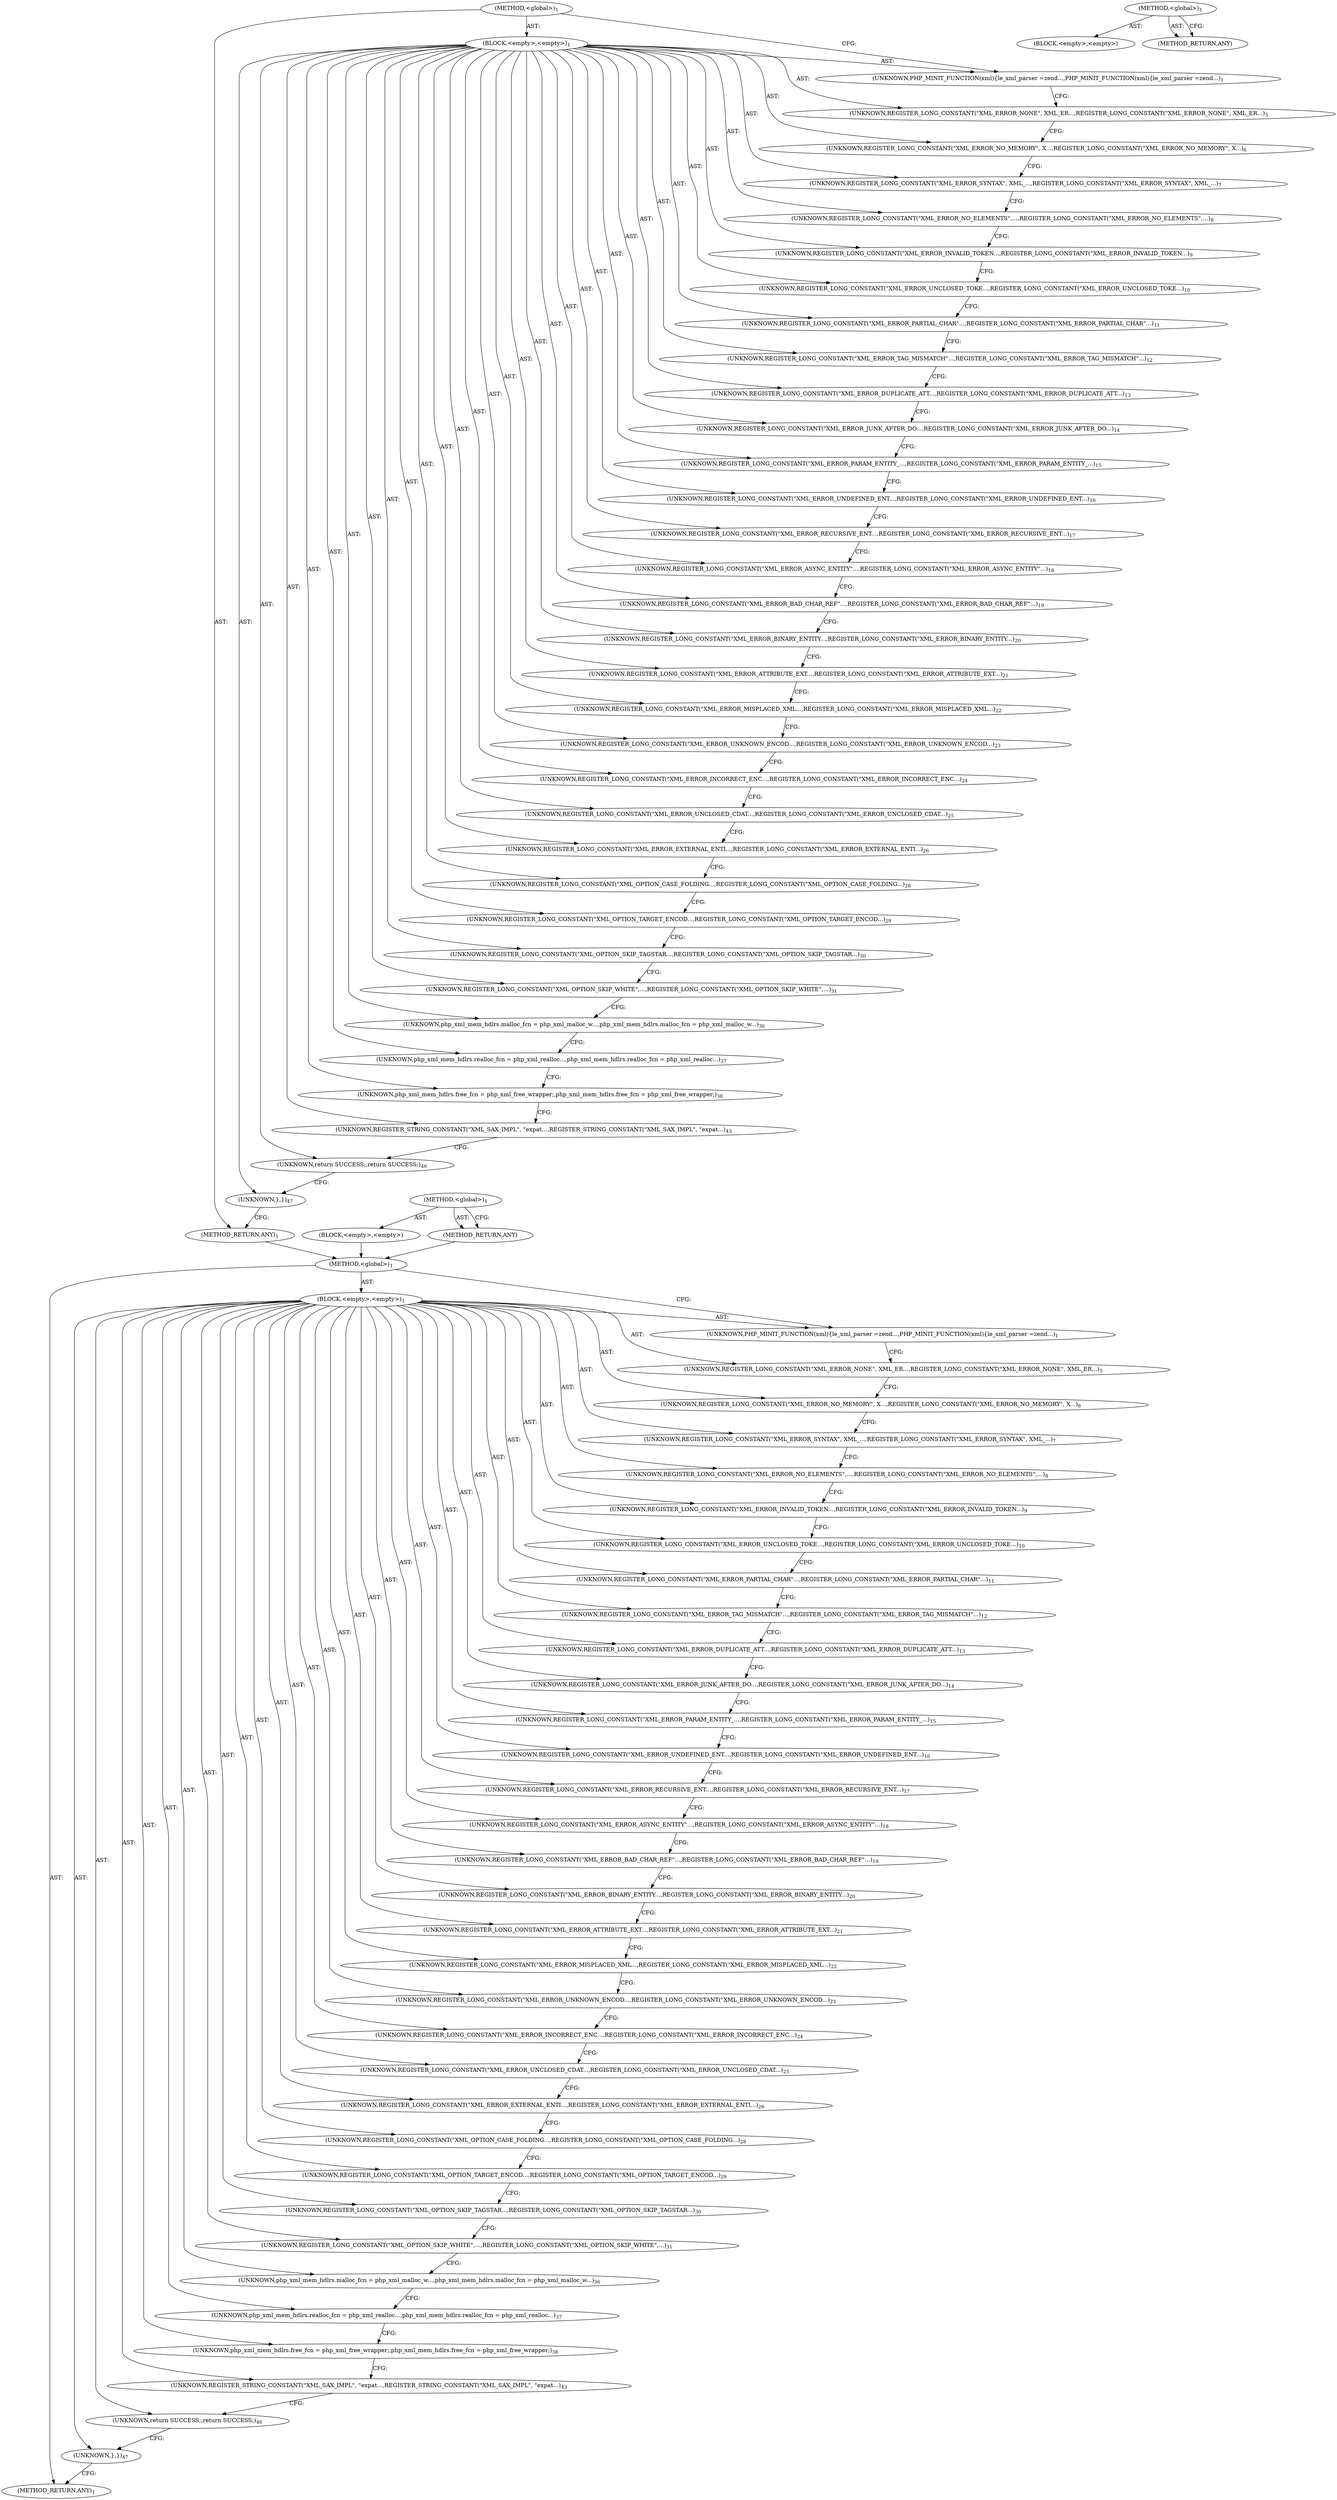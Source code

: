 digraph "&lt;global&gt;" {
vulnerable_6 [label=<(METHOD,&lt;global&gt;)<SUB>1</SUB>>];
vulnerable_7 [label=<(BLOCK,&lt;empty&gt;,&lt;empty&gt;)<SUB>1</SUB>>];
vulnerable_8 [label=<(UNKNOWN,PHP_MINIT_FUNCTION(xml)
{
	le_xml_parser =	zend...,PHP_MINIT_FUNCTION(xml)
{
	le_xml_parser =	zend...)<SUB>1</SUB>>];
vulnerable_9 [label=<(UNKNOWN,REGISTER_LONG_CONSTANT(&quot;XML_ERROR_NONE&quot;, XML_ER...,REGISTER_LONG_CONSTANT(&quot;XML_ERROR_NONE&quot;, XML_ER...)<SUB>5</SUB>>];
vulnerable_10 [label=<(UNKNOWN,REGISTER_LONG_CONSTANT(&quot;XML_ERROR_NO_MEMORY&quot;, X...,REGISTER_LONG_CONSTANT(&quot;XML_ERROR_NO_MEMORY&quot;, X...)<SUB>6</SUB>>];
vulnerable_11 [label=<(UNKNOWN,REGISTER_LONG_CONSTANT(&quot;XML_ERROR_SYNTAX&quot;, XML_...,REGISTER_LONG_CONSTANT(&quot;XML_ERROR_SYNTAX&quot;, XML_...)<SUB>7</SUB>>];
vulnerable_12 [label=<(UNKNOWN,REGISTER_LONG_CONSTANT(&quot;XML_ERROR_NO_ELEMENTS&quot;,...,REGISTER_LONG_CONSTANT(&quot;XML_ERROR_NO_ELEMENTS&quot;,...)<SUB>8</SUB>>];
vulnerable_13 [label=<(UNKNOWN,REGISTER_LONG_CONSTANT(&quot;XML_ERROR_INVALID_TOKEN...,REGISTER_LONG_CONSTANT(&quot;XML_ERROR_INVALID_TOKEN...)<SUB>9</SUB>>];
vulnerable_14 [label=<(UNKNOWN,REGISTER_LONG_CONSTANT(&quot;XML_ERROR_UNCLOSED_TOKE...,REGISTER_LONG_CONSTANT(&quot;XML_ERROR_UNCLOSED_TOKE...)<SUB>10</SUB>>];
vulnerable_15 [label=<(UNKNOWN,REGISTER_LONG_CONSTANT(&quot;XML_ERROR_PARTIAL_CHAR&quot;...,REGISTER_LONG_CONSTANT(&quot;XML_ERROR_PARTIAL_CHAR&quot;...)<SUB>11</SUB>>];
vulnerable_16 [label=<(UNKNOWN,REGISTER_LONG_CONSTANT(&quot;XML_ERROR_TAG_MISMATCH&quot;...,REGISTER_LONG_CONSTANT(&quot;XML_ERROR_TAG_MISMATCH&quot;...)<SUB>12</SUB>>];
vulnerable_17 [label=<(UNKNOWN,REGISTER_LONG_CONSTANT(&quot;XML_ERROR_DUPLICATE_ATT...,REGISTER_LONG_CONSTANT(&quot;XML_ERROR_DUPLICATE_ATT...)<SUB>13</SUB>>];
vulnerable_18 [label=<(UNKNOWN,REGISTER_LONG_CONSTANT(&quot;XML_ERROR_JUNK_AFTER_DO...,REGISTER_LONG_CONSTANT(&quot;XML_ERROR_JUNK_AFTER_DO...)<SUB>14</SUB>>];
vulnerable_19 [label=<(UNKNOWN,REGISTER_LONG_CONSTANT(&quot;XML_ERROR_PARAM_ENTITY_...,REGISTER_LONG_CONSTANT(&quot;XML_ERROR_PARAM_ENTITY_...)<SUB>15</SUB>>];
vulnerable_20 [label=<(UNKNOWN,REGISTER_LONG_CONSTANT(&quot;XML_ERROR_UNDEFINED_ENT...,REGISTER_LONG_CONSTANT(&quot;XML_ERROR_UNDEFINED_ENT...)<SUB>16</SUB>>];
vulnerable_21 [label=<(UNKNOWN,REGISTER_LONG_CONSTANT(&quot;XML_ERROR_RECURSIVE_ENT...,REGISTER_LONG_CONSTANT(&quot;XML_ERROR_RECURSIVE_ENT...)<SUB>17</SUB>>];
vulnerable_22 [label=<(UNKNOWN,REGISTER_LONG_CONSTANT(&quot;XML_ERROR_ASYNC_ENTITY&quot;...,REGISTER_LONG_CONSTANT(&quot;XML_ERROR_ASYNC_ENTITY&quot;...)<SUB>18</SUB>>];
vulnerable_23 [label=<(UNKNOWN,REGISTER_LONG_CONSTANT(&quot;XML_ERROR_BAD_CHAR_REF&quot;...,REGISTER_LONG_CONSTANT(&quot;XML_ERROR_BAD_CHAR_REF&quot;...)<SUB>19</SUB>>];
vulnerable_24 [label=<(UNKNOWN,REGISTER_LONG_CONSTANT(&quot;XML_ERROR_BINARY_ENTITY...,REGISTER_LONG_CONSTANT(&quot;XML_ERROR_BINARY_ENTITY...)<SUB>20</SUB>>];
vulnerable_25 [label=<(UNKNOWN,REGISTER_LONG_CONSTANT(&quot;XML_ERROR_ATTRIBUTE_EXT...,REGISTER_LONG_CONSTANT(&quot;XML_ERROR_ATTRIBUTE_EXT...)<SUB>21</SUB>>];
vulnerable_26 [label=<(UNKNOWN,REGISTER_LONG_CONSTANT(&quot;XML_ERROR_MISPLACED_XML...,REGISTER_LONG_CONSTANT(&quot;XML_ERROR_MISPLACED_XML...)<SUB>22</SUB>>];
vulnerable_27 [label=<(UNKNOWN,REGISTER_LONG_CONSTANT(&quot;XML_ERROR_UNKNOWN_ENCOD...,REGISTER_LONG_CONSTANT(&quot;XML_ERROR_UNKNOWN_ENCOD...)<SUB>23</SUB>>];
vulnerable_28 [label=<(UNKNOWN,REGISTER_LONG_CONSTANT(&quot;XML_ERROR_INCORRECT_ENC...,REGISTER_LONG_CONSTANT(&quot;XML_ERROR_INCORRECT_ENC...)<SUB>24</SUB>>];
vulnerable_29 [label=<(UNKNOWN,REGISTER_LONG_CONSTANT(&quot;XML_ERROR_UNCLOSED_CDAT...,REGISTER_LONG_CONSTANT(&quot;XML_ERROR_UNCLOSED_CDAT...)<SUB>25</SUB>>];
vulnerable_30 [label=<(UNKNOWN,REGISTER_LONG_CONSTANT(&quot;XML_ERROR_EXTERNAL_ENTI...,REGISTER_LONG_CONSTANT(&quot;XML_ERROR_EXTERNAL_ENTI...)<SUB>26</SUB>>];
vulnerable_31 [label=<(UNKNOWN,REGISTER_LONG_CONSTANT(&quot;XML_OPTION_CASE_FOLDING...,REGISTER_LONG_CONSTANT(&quot;XML_OPTION_CASE_FOLDING...)<SUB>28</SUB>>];
vulnerable_32 [label=<(UNKNOWN,REGISTER_LONG_CONSTANT(&quot;XML_OPTION_TARGET_ENCOD...,REGISTER_LONG_CONSTANT(&quot;XML_OPTION_TARGET_ENCOD...)<SUB>29</SUB>>];
vulnerable_33 [label=<(UNKNOWN,REGISTER_LONG_CONSTANT(&quot;XML_OPTION_SKIP_TAGSTAR...,REGISTER_LONG_CONSTANT(&quot;XML_OPTION_SKIP_TAGSTAR...)<SUB>30</SUB>>];
vulnerable_34 [label=<(UNKNOWN,REGISTER_LONG_CONSTANT(&quot;XML_OPTION_SKIP_WHITE&quot;,...,REGISTER_LONG_CONSTANT(&quot;XML_OPTION_SKIP_WHITE&quot;,...)<SUB>31</SUB>>];
vulnerable_35 [label=<(UNKNOWN,php_xml_mem_hdlrs.malloc_fcn = php_xml_malloc_w...,php_xml_mem_hdlrs.malloc_fcn = php_xml_malloc_w...)<SUB>36</SUB>>];
vulnerable_36 [label=<(UNKNOWN,php_xml_mem_hdlrs.realloc_fcn = php_xml_realloc...,php_xml_mem_hdlrs.realloc_fcn = php_xml_realloc...)<SUB>37</SUB>>];
vulnerable_37 [label=<(UNKNOWN,php_xml_mem_hdlrs.free_fcn = php_xml_free_wrapper;,php_xml_mem_hdlrs.free_fcn = php_xml_free_wrapper;)<SUB>38</SUB>>];
vulnerable_38 [label=<(UNKNOWN,REGISTER_STRING_CONSTANT(&quot;XML_SAX_IMPL&quot;, &quot;expat...,REGISTER_STRING_CONSTANT(&quot;XML_SAX_IMPL&quot;, &quot;expat...)<SUB>43</SUB>>];
vulnerable_39 [label=<(UNKNOWN,return SUCCESS;,return SUCCESS;)<SUB>46</SUB>>];
vulnerable_40 [label=<(UNKNOWN,},})<SUB>47</SUB>>];
vulnerable_41 [label=<(METHOD_RETURN,ANY)<SUB>1</SUB>>];
vulnerable_46 [label=<(METHOD,&lt;global&gt;)<SUB>1</SUB>>];
vulnerable_47 [label=<(BLOCK,&lt;empty&gt;,&lt;empty&gt;)>];
vulnerable_48 [label=<(METHOD_RETURN,ANY)>];
fixed_6 [label=<(METHOD,&lt;global&gt;)<SUB>1</SUB>>];
fixed_7 [label=<(BLOCK,&lt;empty&gt;,&lt;empty&gt;)<SUB>1</SUB>>];
fixed_8 [label=<(UNKNOWN,PHP_MINIT_FUNCTION(xml)
{
	le_xml_parser =	zend...,PHP_MINIT_FUNCTION(xml)
{
	le_xml_parser =	zend...)<SUB>1</SUB>>];
fixed_9 [label=<(UNKNOWN,REGISTER_LONG_CONSTANT(&quot;XML_ERROR_NONE&quot;, XML_ER...,REGISTER_LONG_CONSTANT(&quot;XML_ERROR_NONE&quot;, XML_ER...)<SUB>5</SUB>>];
fixed_10 [label=<(UNKNOWN,REGISTER_LONG_CONSTANT(&quot;XML_ERROR_NO_MEMORY&quot;, X...,REGISTER_LONG_CONSTANT(&quot;XML_ERROR_NO_MEMORY&quot;, X...)<SUB>6</SUB>>];
fixed_11 [label=<(UNKNOWN,REGISTER_LONG_CONSTANT(&quot;XML_ERROR_SYNTAX&quot;, XML_...,REGISTER_LONG_CONSTANT(&quot;XML_ERROR_SYNTAX&quot;, XML_...)<SUB>7</SUB>>];
fixed_12 [label=<(UNKNOWN,REGISTER_LONG_CONSTANT(&quot;XML_ERROR_NO_ELEMENTS&quot;,...,REGISTER_LONG_CONSTANT(&quot;XML_ERROR_NO_ELEMENTS&quot;,...)<SUB>8</SUB>>];
fixed_13 [label=<(UNKNOWN,REGISTER_LONG_CONSTANT(&quot;XML_ERROR_INVALID_TOKEN...,REGISTER_LONG_CONSTANT(&quot;XML_ERROR_INVALID_TOKEN...)<SUB>9</SUB>>];
fixed_14 [label=<(UNKNOWN,REGISTER_LONG_CONSTANT(&quot;XML_ERROR_UNCLOSED_TOKE...,REGISTER_LONG_CONSTANT(&quot;XML_ERROR_UNCLOSED_TOKE...)<SUB>10</SUB>>];
fixed_15 [label=<(UNKNOWN,REGISTER_LONG_CONSTANT(&quot;XML_ERROR_PARTIAL_CHAR&quot;...,REGISTER_LONG_CONSTANT(&quot;XML_ERROR_PARTIAL_CHAR&quot;...)<SUB>11</SUB>>];
fixed_16 [label=<(UNKNOWN,REGISTER_LONG_CONSTANT(&quot;XML_ERROR_TAG_MISMATCH&quot;...,REGISTER_LONG_CONSTANT(&quot;XML_ERROR_TAG_MISMATCH&quot;...)<SUB>12</SUB>>];
fixed_17 [label=<(UNKNOWN,REGISTER_LONG_CONSTANT(&quot;XML_ERROR_DUPLICATE_ATT...,REGISTER_LONG_CONSTANT(&quot;XML_ERROR_DUPLICATE_ATT...)<SUB>13</SUB>>];
fixed_18 [label=<(UNKNOWN,REGISTER_LONG_CONSTANT(&quot;XML_ERROR_JUNK_AFTER_DO...,REGISTER_LONG_CONSTANT(&quot;XML_ERROR_JUNK_AFTER_DO...)<SUB>14</SUB>>];
fixed_19 [label=<(UNKNOWN,REGISTER_LONG_CONSTANT(&quot;XML_ERROR_PARAM_ENTITY_...,REGISTER_LONG_CONSTANT(&quot;XML_ERROR_PARAM_ENTITY_...)<SUB>15</SUB>>];
fixed_20 [label=<(UNKNOWN,REGISTER_LONG_CONSTANT(&quot;XML_ERROR_UNDEFINED_ENT...,REGISTER_LONG_CONSTANT(&quot;XML_ERROR_UNDEFINED_ENT...)<SUB>16</SUB>>];
fixed_21 [label=<(UNKNOWN,REGISTER_LONG_CONSTANT(&quot;XML_ERROR_RECURSIVE_ENT...,REGISTER_LONG_CONSTANT(&quot;XML_ERROR_RECURSIVE_ENT...)<SUB>17</SUB>>];
fixed_22 [label=<(UNKNOWN,REGISTER_LONG_CONSTANT(&quot;XML_ERROR_ASYNC_ENTITY&quot;...,REGISTER_LONG_CONSTANT(&quot;XML_ERROR_ASYNC_ENTITY&quot;...)<SUB>18</SUB>>];
fixed_23 [label=<(UNKNOWN,REGISTER_LONG_CONSTANT(&quot;XML_ERROR_BAD_CHAR_REF&quot;...,REGISTER_LONG_CONSTANT(&quot;XML_ERROR_BAD_CHAR_REF&quot;...)<SUB>19</SUB>>];
fixed_24 [label=<(UNKNOWN,REGISTER_LONG_CONSTANT(&quot;XML_ERROR_BINARY_ENTITY...,REGISTER_LONG_CONSTANT(&quot;XML_ERROR_BINARY_ENTITY...)<SUB>20</SUB>>];
fixed_25 [label=<(UNKNOWN,REGISTER_LONG_CONSTANT(&quot;XML_ERROR_ATTRIBUTE_EXT...,REGISTER_LONG_CONSTANT(&quot;XML_ERROR_ATTRIBUTE_EXT...)<SUB>21</SUB>>];
fixed_26 [label=<(UNKNOWN,REGISTER_LONG_CONSTANT(&quot;XML_ERROR_MISPLACED_XML...,REGISTER_LONG_CONSTANT(&quot;XML_ERROR_MISPLACED_XML...)<SUB>22</SUB>>];
fixed_27 [label=<(UNKNOWN,REGISTER_LONG_CONSTANT(&quot;XML_ERROR_UNKNOWN_ENCOD...,REGISTER_LONG_CONSTANT(&quot;XML_ERROR_UNKNOWN_ENCOD...)<SUB>23</SUB>>];
fixed_28 [label=<(UNKNOWN,REGISTER_LONG_CONSTANT(&quot;XML_ERROR_INCORRECT_ENC...,REGISTER_LONG_CONSTANT(&quot;XML_ERROR_INCORRECT_ENC...)<SUB>24</SUB>>];
fixed_29 [label=<(UNKNOWN,REGISTER_LONG_CONSTANT(&quot;XML_ERROR_UNCLOSED_CDAT...,REGISTER_LONG_CONSTANT(&quot;XML_ERROR_UNCLOSED_CDAT...)<SUB>25</SUB>>];
fixed_30 [label=<(UNKNOWN,REGISTER_LONG_CONSTANT(&quot;XML_ERROR_EXTERNAL_ENTI...,REGISTER_LONG_CONSTANT(&quot;XML_ERROR_EXTERNAL_ENTI...)<SUB>26</SUB>>];
fixed_31 [label=<(UNKNOWN,REGISTER_LONG_CONSTANT(&quot;XML_OPTION_CASE_FOLDING...,REGISTER_LONG_CONSTANT(&quot;XML_OPTION_CASE_FOLDING...)<SUB>28</SUB>>];
fixed_32 [label=<(UNKNOWN,REGISTER_LONG_CONSTANT(&quot;XML_OPTION_TARGET_ENCOD...,REGISTER_LONG_CONSTANT(&quot;XML_OPTION_TARGET_ENCOD...)<SUB>29</SUB>>];
fixed_33 [label=<(UNKNOWN,REGISTER_LONG_CONSTANT(&quot;XML_OPTION_SKIP_TAGSTAR...,REGISTER_LONG_CONSTANT(&quot;XML_OPTION_SKIP_TAGSTAR...)<SUB>30</SUB>>];
fixed_34 [label=<(UNKNOWN,REGISTER_LONG_CONSTANT(&quot;XML_OPTION_SKIP_WHITE&quot;,...,REGISTER_LONG_CONSTANT(&quot;XML_OPTION_SKIP_WHITE&quot;,...)<SUB>31</SUB>>];
fixed_35 [label=<(UNKNOWN,php_xml_mem_hdlrs.malloc_fcn = php_xml_malloc_w...,php_xml_mem_hdlrs.malloc_fcn = php_xml_malloc_w...)<SUB>36</SUB>>];
fixed_36 [label=<(UNKNOWN,php_xml_mem_hdlrs.realloc_fcn = php_xml_realloc...,php_xml_mem_hdlrs.realloc_fcn = php_xml_realloc...)<SUB>37</SUB>>];
fixed_37 [label=<(UNKNOWN,php_xml_mem_hdlrs.free_fcn = php_xml_free_wrapper;,php_xml_mem_hdlrs.free_fcn = php_xml_free_wrapper;)<SUB>38</SUB>>];
fixed_38 [label=<(UNKNOWN,REGISTER_STRING_CONSTANT(&quot;XML_SAX_IMPL&quot;, &quot;expat...,REGISTER_STRING_CONSTANT(&quot;XML_SAX_IMPL&quot;, &quot;expat...)<SUB>43</SUB>>];
fixed_39 [label=<(UNKNOWN,return SUCCESS;,return SUCCESS;)<SUB>46</SUB>>];
fixed_40 [label=<(UNKNOWN,},})<SUB>47</SUB>>];
fixed_41 [label=<(METHOD_RETURN,ANY)<SUB>1</SUB>>];
fixed_46 [label=<(METHOD,&lt;global&gt;)<SUB>1</SUB>>];
fixed_47 [label=<(BLOCK,&lt;empty&gt;,&lt;empty&gt;)>];
fixed_48 [label=<(METHOD_RETURN,ANY)>];
vulnerable_6 -> vulnerable_7  [key=0, label="AST: "];
vulnerable_6 -> vulnerable_41  [key=0, label="AST: "];
vulnerable_6 -> vulnerable_8  [key=0, label="CFG: "];
vulnerable_7 -> vulnerable_8  [key=0, label="AST: "];
vulnerable_7 -> vulnerable_9  [key=0, label="AST: "];
vulnerable_7 -> vulnerable_10  [key=0, label="AST: "];
vulnerable_7 -> vulnerable_11  [key=0, label="AST: "];
vulnerable_7 -> vulnerable_12  [key=0, label="AST: "];
vulnerable_7 -> vulnerable_13  [key=0, label="AST: "];
vulnerable_7 -> vulnerable_14  [key=0, label="AST: "];
vulnerable_7 -> vulnerable_15  [key=0, label="AST: "];
vulnerable_7 -> vulnerable_16  [key=0, label="AST: "];
vulnerable_7 -> vulnerable_17  [key=0, label="AST: "];
vulnerable_7 -> vulnerable_18  [key=0, label="AST: "];
vulnerable_7 -> vulnerable_19  [key=0, label="AST: "];
vulnerable_7 -> vulnerable_20  [key=0, label="AST: "];
vulnerable_7 -> vulnerable_21  [key=0, label="AST: "];
vulnerable_7 -> vulnerable_22  [key=0, label="AST: "];
vulnerable_7 -> vulnerable_23  [key=0, label="AST: "];
vulnerable_7 -> vulnerable_24  [key=0, label="AST: "];
vulnerable_7 -> vulnerable_25  [key=0, label="AST: "];
vulnerable_7 -> vulnerable_26  [key=0, label="AST: "];
vulnerable_7 -> vulnerable_27  [key=0, label="AST: "];
vulnerable_7 -> vulnerable_28  [key=0, label="AST: "];
vulnerable_7 -> vulnerable_29  [key=0, label="AST: "];
vulnerable_7 -> vulnerable_30  [key=0, label="AST: "];
vulnerable_7 -> vulnerable_31  [key=0, label="AST: "];
vulnerable_7 -> vulnerable_32  [key=0, label="AST: "];
vulnerable_7 -> vulnerable_33  [key=0, label="AST: "];
vulnerable_7 -> vulnerable_34  [key=0, label="AST: "];
vulnerable_7 -> vulnerable_35  [key=0, label="AST: "];
vulnerable_7 -> vulnerable_36  [key=0, label="AST: "];
vulnerable_7 -> vulnerable_37  [key=0, label="AST: "];
vulnerable_7 -> vulnerable_38  [key=0, label="AST: "];
vulnerable_7 -> vulnerable_39  [key=0, label="AST: "];
vulnerable_7 -> vulnerable_40  [key=0, label="AST: "];
vulnerable_8 -> vulnerable_9  [key=0, label="CFG: "];
vulnerable_9 -> vulnerable_10  [key=0, label="CFG: "];
vulnerable_10 -> vulnerable_11  [key=0, label="CFG: "];
vulnerable_11 -> vulnerable_12  [key=0, label="CFG: "];
vulnerable_12 -> vulnerable_13  [key=0, label="CFG: "];
vulnerable_13 -> vulnerable_14  [key=0, label="CFG: "];
vulnerable_14 -> vulnerable_15  [key=0, label="CFG: "];
vulnerable_15 -> vulnerable_16  [key=0, label="CFG: "];
vulnerable_16 -> vulnerable_17  [key=0, label="CFG: "];
vulnerable_17 -> vulnerable_18  [key=0, label="CFG: "];
vulnerable_18 -> vulnerable_19  [key=0, label="CFG: "];
vulnerable_19 -> vulnerable_20  [key=0, label="CFG: "];
vulnerable_20 -> vulnerable_21  [key=0, label="CFG: "];
vulnerable_21 -> vulnerable_22  [key=0, label="CFG: "];
vulnerable_22 -> vulnerable_23  [key=0, label="CFG: "];
vulnerable_23 -> vulnerable_24  [key=0, label="CFG: "];
vulnerable_24 -> vulnerable_25  [key=0, label="CFG: "];
vulnerable_25 -> vulnerable_26  [key=0, label="CFG: "];
vulnerable_26 -> vulnerable_27  [key=0, label="CFG: "];
vulnerable_27 -> vulnerable_28  [key=0, label="CFG: "];
vulnerable_28 -> vulnerable_29  [key=0, label="CFG: "];
vulnerable_29 -> vulnerable_30  [key=0, label="CFG: "];
vulnerable_30 -> vulnerable_31  [key=0, label="CFG: "];
vulnerable_31 -> vulnerable_32  [key=0, label="CFG: "];
vulnerable_32 -> vulnerable_33  [key=0, label="CFG: "];
vulnerable_33 -> vulnerable_34  [key=0, label="CFG: "];
vulnerable_34 -> vulnerable_35  [key=0, label="CFG: "];
vulnerable_35 -> vulnerable_36  [key=0, label="CFG: "];
vulnerable_36 -> vulnerable_37  [key=0, label="CFG: "];
vulnerable_37 -> vulnerable_38  [key=0, label="CFG: "];
vulnerable_38 -> vulnerable_39  [key=0, label="CFG: "];
vulnerable_39 -> vulnerable_40  [key=0, label="CFG: "];
vulnerable_40 -> vulnerable_41  [key=0, label="CFG: "];
vulnerable_41 -> fixed_6  [key=0];
vulnerable_46 -> vulnerable_47  [key=0, label="AST: "];
vulnerable_46 -> vulnerable_48  [key=0, label="AST: "];
vulnerable_46 -> vulnerable_48  [key=1, label="CFG: "];
vulnerable_47 -> fixed_6  [key=0];
vulnerable_48 -> fixed_6  [key=0];
fixed_6 -> fixed_7  [key=0, label="AST: "];
fixed_6 -> fixed_41  [key=0, label="AST: "];
fixed_6 -> fixed_8  [key=0, label="CFG: "];
fixed_7 -> fixed_8  [key=0, label="AST: "];
fixed_7 -> fixed_9  [key=0, label="AST: "];
fixed_7 -> fixed_10  [key=0, label="AST: "];
fixed_7 -> fixed_11  [key=0, label="AST: "];
fixed_7 -> fixed_12  [key=0, label="AST: "];
fixed_7 -> fixed_13  [key=0, label="AST: "];
fixed_7 -> fixed_14  [key=0, label="AST: "];
fixed_7 -> fixed_15  [key=0, label="AST: "];
fixed_7 -> fixed_16  [key=0, label="AST: "];
fixed_7 -> fixed_17  [key=0, label="AST: "];
fixed_7 -> fixed_18  [key=0, label="AST: "];
fixed_7 -> fixed_19  [key=0, label="AST: "];
fixed_7 -> fixed_20  [key=0, label="AST: "];
fixed_7 -> fixed_21  [key=0, label="AST: "];
fixed_7 -> fixed_22  [key=0, label="AST: "];
fixed_7 -> fixed_23  [key=0, label="AST: "];
fixed_7 -> fixed_24  [key=0, label="AST: "];
fixed_7 -> fixed_25  [key=0, label="AST: "];
fixed_7 -> fixed_26  [key=0, label="AST: "];
fixed_7 -> fixed_27  [key=0, label="AST: "];
fixed_7 -> fixed_28  [key=0, label="AST: "];
fixed_7 -> fixed_29  [key=0, label="AST: "];
fixed_7 -> fixed_30  [key=0, label="AST: "];
fixed_7 -> fixed_31  [key=0, label="AST: "];
fixed_7 -> fixed_32  [key=0, label="AST: "];
fixed_7 -> fixed_33  [key=0, label="AST: "];
fixed_7 -> fixed_34  [key=0, label="AST: "];
fixed_7 -> fixed_35  [key=0, label="AST: "];
fixed_7 -> fixed_36  [key=0, label="AST: "];
fixed_7 -> fixed_37  [key=0, label="AST: "];
fixed_7 -> fixed_38  [key=0, label="AST: "];
fixed_7 -> fixed_39  [key=0, label="AST: "];
fixed_7 -> fixed_40  [key=0, label="AST: "];
fixed_8 -> fixed_9  [key=0, label="CFG: "];
fixed_9 -> fixed_10  [key=0, label="CFG: "];
fixed_10 -> fixed_11  [key=0, label="CFG: "];
fixed_11 -> fixed_12  [key=0, label="CFG: "];
fixed_12 -> fixed_13  [key=0, label="CFG: "];
fixed_13 -> fixed_14  [key=0, label="CFG: "];
fixed_14 -> fixed_15  [key=0, label="CFG: "];
fixed_15 -> fixed_16  [key=0, label="CFG: "];
fixed_16 -> fixed_17  [key=0, label="CFG: "];
fixed_17 -> fixed_18  [key=0, label="CFG: "];
fixed_18 -> fixed_19  [key=0, label="CFG: "];
fixed_19 -> fixed_20  [key=0, label="CFG: "];
fixed_20 -> fixed_21  [key=0, label="CFG: "];
fixed_21 -> fixed_22  [key=0, label="CFG: "];
fixed_22 -> fixed_23  [key=0, label="CFG: "];
fixed_23 -> fixed_24  [key=0, label="CFG: "];
fixed_24 -> fixed_25  [key=0, label="CFG: "];
fixed_25 -> fixed_26  [key=0, label="CFG: "];
fixed_26 -> fixed_27  [key=0, label="CFG: "];
fixed_27 -> fixed_28  [key=0, label="CFG: "];
fixed_28 -> fixed_29  [key=0, label="CFG: "];
fixed_29 -> fixed_30  [key=0, label="CFG: "];
fixed_30 -> fixed_31  [key=0, label="CFG: "];
fixed_31 -> fixed_32  [key=0, label="CFG: "];
fixed_32 -> fixed_33  [key=0, label="CFG: "];
fixed_33 -> fixed_34  [key=0, label="CFG: "];
fixed_34 -> fixed_35  [key=0, label="CFG: "];
fixed_35 -> fixed_36  [key=0, label="CFG: "];
fixed_36 -> fixed_37  [key=0, label="CFG: "];
fixed_37 -> fixed_38  [key=0, label="CFG: "];
fixed_38 -> fixed_39  [key=0, label="CFG: "];
fixed_39 -> fixed_40  [key=0, label="CFG: "];
fixed_40 -> fixed_41  [key=0, label="CFG: "];
fixed_46 -> fixed_47  [key=0, label="AST: "];
fixed_46 -> fixed_48  [key=0, label="AST: "];
fixed_46 -> fixed_48  [key=1, label="CFG: "];
}
